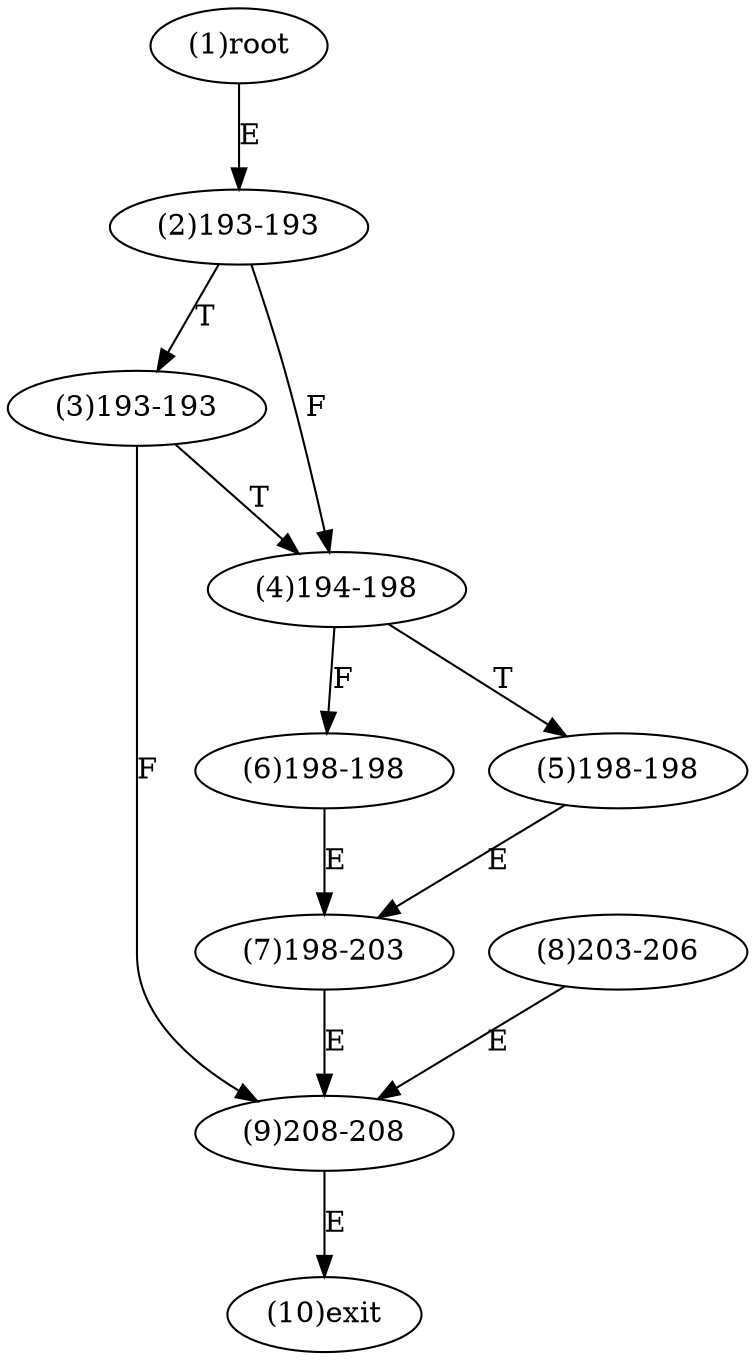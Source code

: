 digraph "" { 
1[ label="(1)root"];
2[ label="(2)193-193"];
3[ label="(3)193-193"];
4[ label="(4)194-198"];
5[ label="(5)198-198"];
6[ label="(6)198-198"];
7[ label="(7)198-203"];
8[ label="(8)203-206"];
9[ label="(9)208-208"];
10[ label="(10)exit"];
1->2[ label="E"];
2->4[ label="F"];
2->3[ label="T"];
3->9[ label="F"];
3->4[ label="T"];
4->6[ label="F"];
4->5[ label="T"];
5->7[ label="E"];
6->7[ label="E"];
7->9[ label="E"];
8->9[ label="E"];
9->10[ label="E"];
}